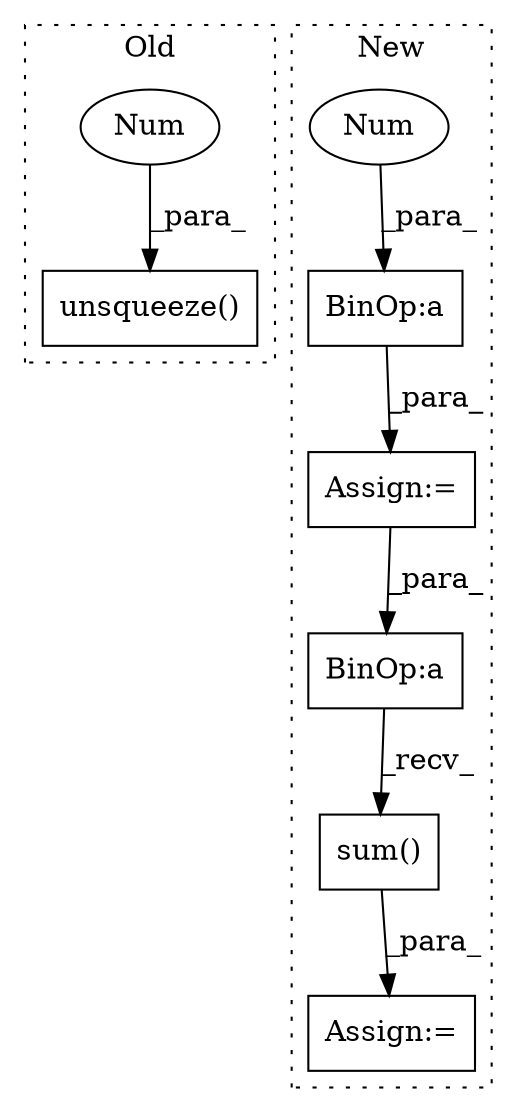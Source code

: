 digraph G {
subgraph cluster0 {
1 [label="unsqueeze()" a="75" s="1580,1602" l="21,1" shape="box"];
3 [label="Num" a="76" s="1601" l="1" shape="ellipse"];
label = "Old";
style="dotted";
}
subgraph cluster1 {
2 [label="sum()" a="75" s="2235" l="12" shape="box"];
4 [label="Assign:=" a="68" s="2232" l="3" shape="box"];
5 [label="BinOp:a" a="82" s="1827" l="2" shape="box"];
6 [label="Num" a="76" s="1829" l="1" shape="ellipse"];
7 [label="BinOp:a" a="82" s="2144" l="1" shape="box"];
8 [label="Assign:=" a="68" s="2007" l="3" shape="box"];
label = "New";
style="dotted";
}
2 -> 4 [label="_para_"];
3 -> 1 [label="_para_"];
5 -> 8 [label="_para_"];
6 -> 5 [label="_para_"];
7 -> 2 [label="_recv_"];
8 -> 7 [label="_para_"];
}